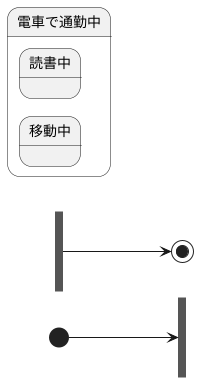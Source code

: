 @startuml 図５－６
left to right direction
state f <<fork>>
state j <<join>>
state 電車で通勤中 {
    state 移動中
    state 読書中
}
[*] --> f
j --> [*]

